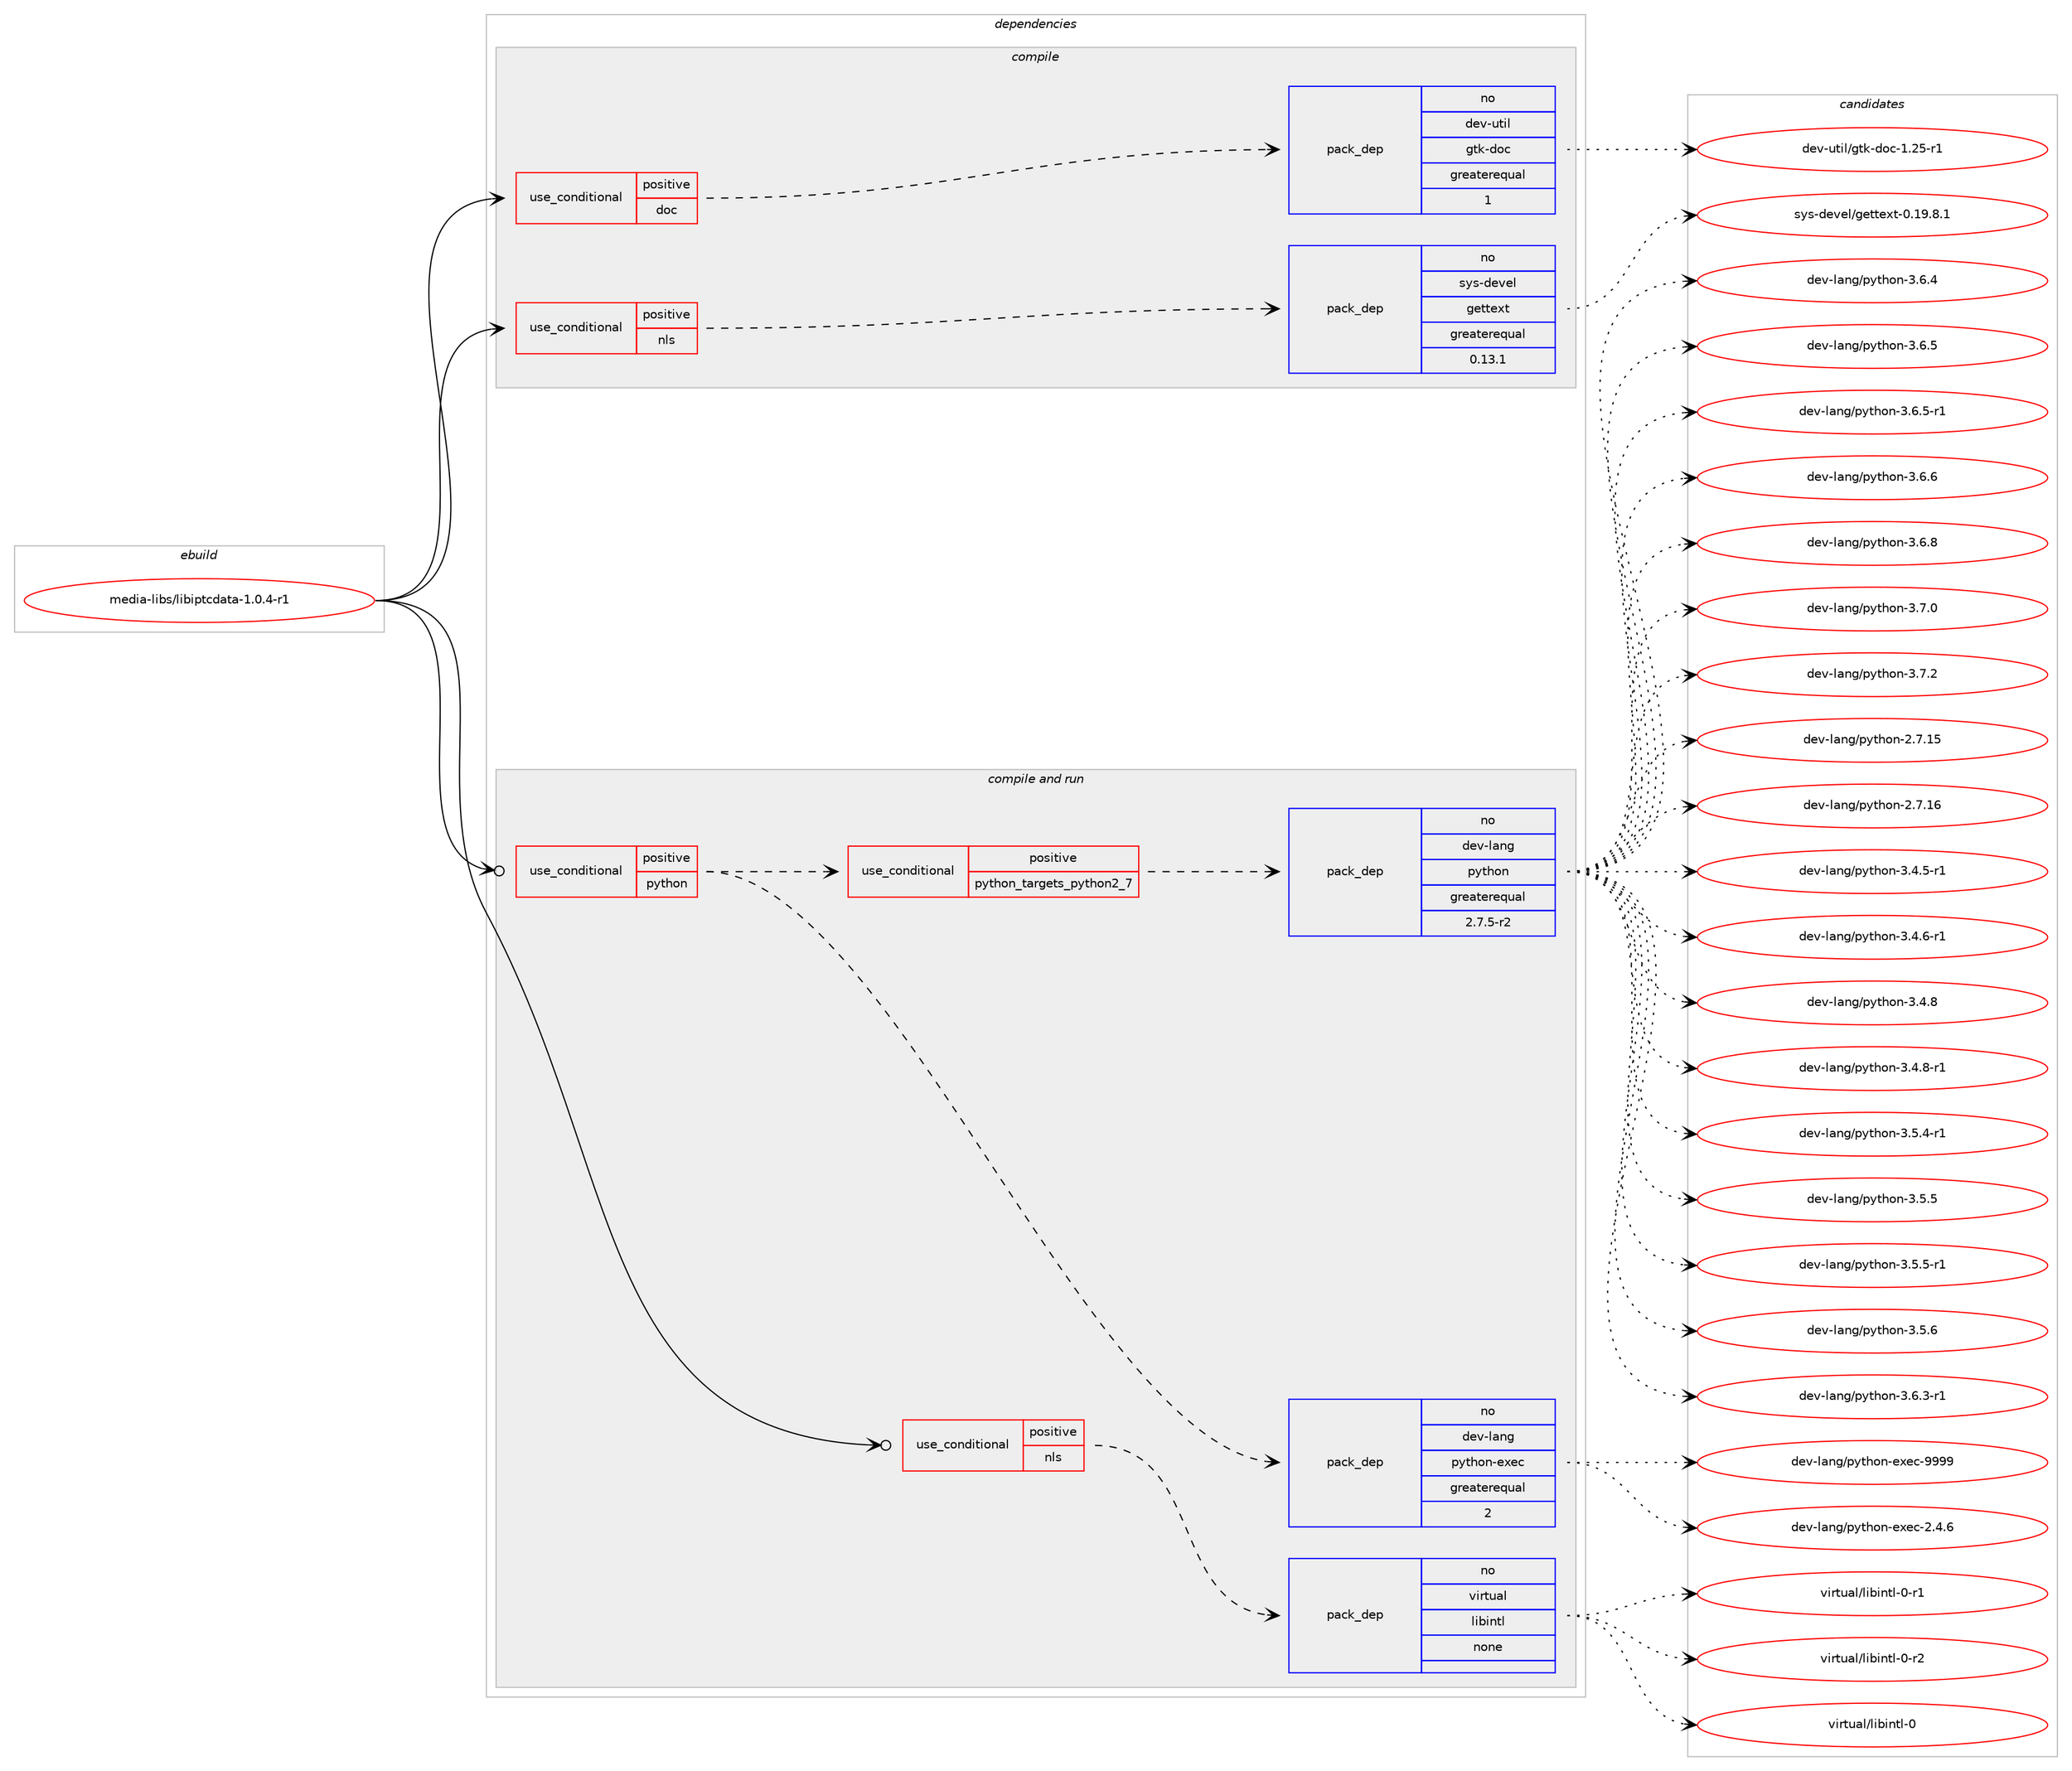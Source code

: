 digraph prolog {

# *************
# Graph options
# *************

newrank=true;
concentrate=true;
compound=true;
graph [rankdir=LR,fontname=Helvetica,fontsize=10,ranksep=1.5];#, ranksep=2.5, nodesep=0.2];
edge  [arrowhead=vee];
node  [fontname=Helvetica,fontsize=10];

# **********
# The ebuild
# **********

subgraph cluster_leftcol {
color=gray;
rank=same;
label=<<i>ebuild</i>>;
id [label="media-libs/libiptcdata-1.0.4-r1", color=red, width=4, href="../media-libs/libiptcdata-1.0.4-r1.svg"];
}

# ****************
# The dependencies
# ****************

subgraph cluster_midcol {
color=gray;
label=<<i>dependencies</i>>;
subgraph cluster_compile {
fillcolor="#eeeeee";
style=filled;
label=<<i>compile</i>>;
subgraph cond434421 {
dependency1612720 [label=<<TABLE BORDER="0" CELLBORDER="1" CELLSPACING="0" CELLPADDING="4"><TR><TD ROWSPAN="3" CELLPADDING="10">use_conditional</TD></TR><TR><TD>positive</TD></TR><TR><TD>doc</TD></TR></TABLE>>, shape=none, color=red];
subgraph pack1152520 {
dependency1612721 [label=<<TABLE BORDER="0" CELLBORDER="1" CELLSPACING="0" CELLPADDING="4" WIDTH="220"><TR><TD ROWSPAN="6" CELLPADDING="30">pack_dep</TD></TR><TR><TD WIDTH="110">no</TD></TR><TR><TD>dev-util</TD></TR><TR><TD>gtk-doc</TD></TR><TR><TD>greaterequal</TD></TR><TR><TD>1</TD></TR></TABLE>>, shape=none, color=blue];
}
dependency1612720:e -> dependency1612721:w [weight=20,style="dashed",arrowhead="vee"];
}
id:e -> dependency1612720:w [weight=20,style="solid",arrowhead="vee"];
subgraph cond434422 {
dependency1612722 [label=<<TABLE BORDER="0" CELLBORDER="1" CELLSPACING="0" CELLPADDING="4"><TR><TD ROWSPAN="3" CELLPADDING="10">use_conditional</TD></TR><TR><TD>positive</TD></TR><TR><TD>nls</TD></TR></TABLE>>, shape=none, color=red];
subgraph pack1152521 {
dependency1612723 [label=<<TABLE BORDER="0" CELLBORDER="1" CELLSPACING="0" CELLPADDING="4" WIDTH="220"><TR><TD ROWSPAN="6" CELLPADDING="30">pack_dep</TD></TR><TR><TD WIDTH="110">no</TD></TR><TR><TD>sys-devel</TD></TR><TR><TD>gettext</TD></TR><TR><TD>greaterequal</TD></TR><TR><TD>0.13.1</TD></TR></TABLE>>, shape=none, color=blue];
}
dependency1612722:e -> dependency1612723:w [weight=20,style="dashed",arrowhead="vee"];
}
id:e -> dependency1612722:w [weight=20,style="solid",arrowhead="vee"];
}
subgraph cluster_compileandrun {
fillcolor="#eeeeee";
style=filled;
label=<<i>compile and run</i>>;
subgraph cond434423 {
dependency1612724 [label=<<TABLE BORDER="0" CELLBORDER="1" CELLSPACING="0" CELLPADDING="4"><TR><TD ROWSPAN="3" CELLPADDING="10">use_conditional</TD></TR><TR><TD>positive</TD></TR><TR><TD>nls</TD></TR></TABLE>>, shape=none, color=red];
subgraph pack1152522 {
dependency1612725 [label=<<TABLE BORDER="0" CELLBORDER="1" CELLSPACING="0" CELLPADDING="4" WIDTH="220"><TR><TD ROWSPAN="6" CELLPADDING="30">pack_dep</TD></TR><TR><TD WIDTH="110">no</TD></TR><TR><TD>virtual</TD></TR><TR><TD>libintl</TD></TR><TR><TD>none</TD></TR><TR><TD></TD></TR></TABLE>>, shape=none, color=blue];
}
dependency1612724:e -> dependency1612725:w [weight=20,style="dashed",arrowhead="vee"];
}
id:e -> dependency1612724:w [weight=20,style="solid",arrowhead="odotvee"];
subgraph cond434424 {
dependency1612726 [label=<<TABLE BORDER="0" CELLBORDER="1" CELLSPACING="0" CELLPADDING="4"><TR><TD ROWSPAN="3" CELLPADDING="10">use_conditional</TD></TR><TR><TD>positive</TD></TR><TR><TD>python</TD></TR></TABLE>>, shape=none, color=red];
subgraph cond434425 {
dependency1612727 [label=<<TABLE BORDER="0" CELLBORDER="1" CELLSPACING="0" CELLPADDING="4"><TR><TD ROWSPAN="3" CELLPADDING="10">use_conditional</TD></TR><TR><TD>positive</TD></TR><TR><TD>python_targets_python2_7</TD></TR></TABLE>>, shape=none, color=red];
subgraph pack1152523 {
dependency1612728 [label=<<TABLE BORDER="0" CELLBORDER="1" CELLSPACING="0" CELLPADDING="4" WIDTH="220"><TR><TD ROWSPAN="6" CELLPADDING="30">pack_dep</TD></TR><TR><TD WIDTH="110">no</TD></TR><TR><TD>dev-lang</TD></TR><TR><TD>python</TD></TR><TR><TD>greaterequal</TD></TR><TR><TD>2.7.5-r2</TD></TR></TABLE>>, shape=none, color=blue];
}
dependency1612727:e -> dependency1612728:w [weight=20,style="dashed",arrowhead="vee"];
}
dependency1612726:e -> dependency1612727:w [weight=20,style="dashed",arrowhead="vee"];
subgraph pack1152524 {
dependency1612729 [label=<<TABLE BORDER="0" CELLBORDER="1" CELLSPACING="0" CELLPADDING="4" WIDTH="220"><TR><TD ROWSPAN="6" CELLPADDING="30">pack_dep</TD></TR><TR><TD WIDTH="110">no</TD></TR><TR><TD>dev-lang</TD></TR><TR><TD>python-exec</TD></TR><TR><TD>greaterequal</TD></TR><TR><TD>2</TD></TR></TABLE>>, shape=none, color=blue];
}
dependency1612726:e -> dependency1612729:w [weight=20,style="dashed",arrowhead="vee"];
}
id:e -> dependency1612726:w [weight=20,style="solid",arrowhead="odotvee"];
}
subgraph cluster_run {
fillcolor="#eeeeee";
style=filled;
label=<<i>run</i>>;
}
}

# **************
# The candidates
# **************

subgraph cluster_choices {
rank=same;
color=gray;
label=<<i>candidates</i>>;

subgraph choice1152520 {
color=black;
nodesep=1;
choice1001011184511711610510847103116107451001119945494650534511449 [label="dev-util/gtk-doc-1.25-r1", color=red, width=4,href="../dev-util/gtk-doc-1.25-r1.svg"];
dependency1612721:e -> choice1001011184511711610510847103116107451001119945494650534511449:w [style=dotted,weight="100"];
}
subgraph choice1152521 {
color=black;
nodesep=1;
choice1151211154510010111810110847103101116116101120116454846495746564649 [label="sys-devel/gettext-0.19.8.1", color=red, width=4,href="../sys-devel/gettext-0.19.8.1.svg"];
dependency1612723:e -> choice1151211154510010111810110847103101116116101120116454846495746564649:w [style=dotted,weight="100"];
}
subgraph choice1152522 {
color=black;
nodesep=1;
choice1181051141161179710847108105981051101161084548 [label="virtual/libintl-0", color=red, width=4,href="../virtual/libintl-0.svg"];
choice11810511411611797108471081059810511011610845484511449 [label="virtual/libintl-0-r1", color=red, width=4,href="../virtual/libintl-0-r1.svg"];
choice11810511411611797108471081059810511011610845484511450 [label="virtual/libintl-0-r2", color=red, width=4,href="../virtual/libintl-0-r2.svg"];
dependency1612725:e -> choice1181051141161179710847108105981051101161084548:w [style=dotted,weight="100"];
dependency1612725:e -> choice11810511411611797108471081059810511011610845484511449:w [style=dotted,weight="100"];
dependency1612725:e -> choice11810511411611797108471081059810511011610845484511450:w [style=dotted,weight="100"];
}
subgraph choice1152523 {
color=black;
nodesep=1;
choice10010111845108971101034711212111610411111045504655464953 [label="dev-lang/python-2.7.15", color=red, width=4,href="../dev-lang/python-2.7.15.svg"];
choice10010111845108971101034711212111610411111045504655464954 [label="dev-lang/python-2.7.16", color=red, width=4,href="../dev-lang/python-2.7.16.svg"];
choice1001011184510897110103471121211161041111104551465246534511449 [label="dev-lang/python-3.4.5-r1", color=red, width=4,href="../dev-lang/python-3.4.5-r1.svg"];
choice1001011184510897110103471121211161041111104551465246544511449 [label="dev-lang/python-3.4.6-r1", color=red, width=4,href="../dev-lang/python-3.4.6-r1.svg"];
choice100101118451089711010347112121116104111110455146524656 [label="dev-lang/python-3.4.8", color=red, width=4,href="../dev-lang/python-3.4.8.svg"];
choice1001011184510897110103471121211161041111104551465246564511449 [label="dev-lang/python-3.4.8-r1", color=red, width=4,href="../dev-lang/python-3.4.8-r1.svg"];
choice1001011184510897110103471121211161041111104551465346524511449 [label="dev-lang/python-3.5.4-r1", color=red, width=4,href="../dev-lang/python-3.5.4-r1.svg"];
choice100101118451089711010347112121116104111110455146534653 [label="dev-lang/python-3.5.5", color=red, width=4,href="../dev-lang/python-3.5.5.svg"];
choice1001011184510897110103471121211161041111104551465346534511449 [label="dev-lang/python-3.5.5-r1", color=red, width=4,href="../dev-lang/python-3.5.5-r1.svg"];
choice100101118451089711010347112121116104111110455146534654 [label="dev-lang/python-3.5.6", color=red, width=4,href="../dev-lang/python-3.5.6.svg"];
choice1001011184510897110103471121211161041111104551465446514511449 [label="dev-lang/python-3.6.3-r1", color=red, width=4,href="../dev-lang/python-3.6.3-r1.svg"];
choice100101118451089711010347112121116104111110455146544652 [label="dev-lang/python-3.6.4", color=red, width=4,href="../dev-lang/python-3.6.4.svg"];
choice100101118451089711010347112121116104111110455146544653 [label="dev-lang/python-3.6.5", color=red, width=4,href="../dev-lang/python-3.6.5.svg"];
choice1001011184510897110103471121211161041111104551465446534511449 [label="dev-lang/python-3.6.5-r1", color=red, width=4,href="../dev-lang/python-3.6.5-r1.svg"];
choice100101118451089711010347112121116104111110455146544654 [label="dev-lang/python-3.6.6", color=red, width=4,href="../dev-lang/python-3.6.6.svg"];
choice100101118451089711010347112121116104111110455146544656 [label="dev-lang/python-3.6.8", color=red, width=4,href="../dev-lang/python-3.6.8.svg"];
choice100101118451089711010347112121116104111110455146554648 [label="dev-lang/python-3.7.0", color=red, width=4,href="../dev-lang/python-3.7.0.svg"];
choice100101118451089711010347112121116104111110455146554650 [label="dev-lang/python-3.7.2", color=red, width=4,href="../dev-lang/python-3.7.2.svg"];
dependency1612728:e -> choice10010111845108971101034711212111610411111045504655464953:w [style=dotted,weight="100"];
dependency1612728:e -> choice10010111845108971101034711212111610411111045504655464954:w [style=dotted,weight="100"];
dependency1612728:e -> choice1001011184510897110103471121211161041111104551465246534511449:w [style=dotted,weight="100"];
dependency1612728:e -> choice1001011184510897110103471121211161041111104551465246544511449:w [style=dotted,weight="100"];
dependency1612728:e -> choice100101118451089711010347112121116104111110455146524656:w [style=dotted,weight="100"];
dependency1612728:e -> choice1001011184510897110103471121211161041111104551465246564511449:w [style=dotted,weight="100"];
dependency1612728:e -> choice1001011184510897110103471121211161041111104551465346524511449:w [style=dotted,weight="100"];
dependency1612728:e -> choice100101118451089711010347112121116104111110455146534653:w [style=dotted,weight="100"];
dependency1612728:e -> choice1001011184510897110103471121211161041111104551465346534511449:w [style=dotted,weight="100"];
dependency1612728:e -> choice100101118451089711010347112121116104111110455146534654:w [style=dotted,weight="100"];
dependency1612728:e -> choice1001011184510897110103471121211161041111104551465446514511449:w [style=dotted,weight="100"];
dependency1612728:e -> choice100101118451089711010347112121116104111110455146544652:w [style=dotted,weight="100"];
dependency1612728:e -> choice100101118451089711010347112121116104111110455146544653:w [style=dotted,weight="100"];
dependency1612728:e -> choice1001011184510897110103471121211161041111104551465446534511449:w [style=dotted,weight="100"];
dependency1612728:e -> choice100101118451089711010347112121116104111110455146544654:w [style=dotted,weight="100"];
dependency1612728:e -> choice100101118451089711010347112121116104111110455146544656:w [style=dotted,weight="100"];
dependency1612728:e -> choice100101118451089711010347112121116104111110455146554648:w [style=dotted,weight="100"];
dependency1612728:e -> choice100101118451089711010347112121116104111110455146554650:w [style=dotted,weight="100"];
}
subgraph choice1152524 {
color=black;
nodesep=1;
choice1001011184510897110103471121211161041111104510112010199455046524654 [label="dev-lang/python-exec-2.4.6", color=red, width=4,href="../dev-lang/python-exec-2.4.6.svg"];
choice10010111845108971101034711212111610411111045101120101994557575757 [label="dev-lang/python-exec-9999", color=red, width=4,href="../dev-lang/python-exec-9999.svg"];
dependency1612729:e -> choice1001011184510897110103471121211161041111104510112010199455046524654:w [style=dotted,weight="100"];
dependency1612729:e -> choice10010111845108971101034711212111610411111045101120101994557575757:w [style=dotted,weight="100"];
}
}

}
